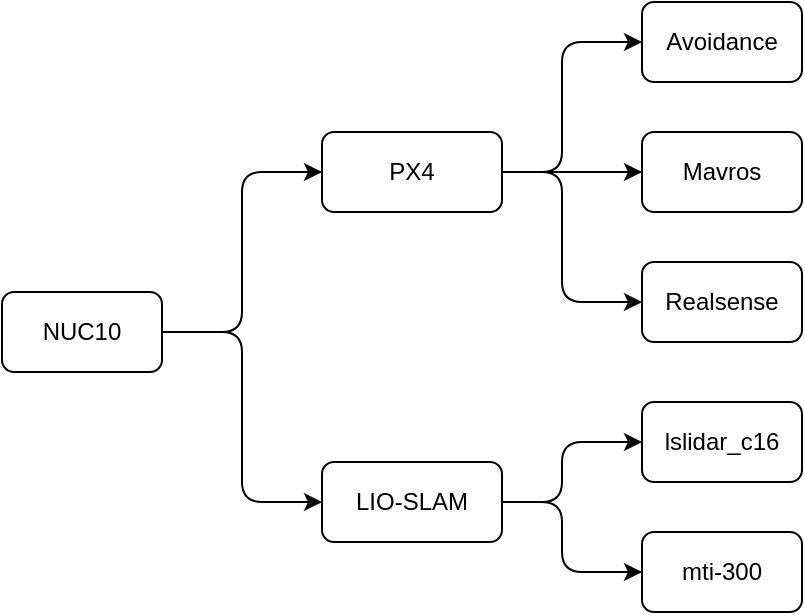 <mxfile>
    <diagram id="XD2Mp5vmrm1WfKSr-2Hc" name="第 1 页">
        <mxGraphModel dx="996" dy="450" grid="1" gridSize="10" guides="1" tooltips="1" connect="1" arrows="1" fold="1" page="1" pageScale="1" pageWidth="827" pageHeight="1169" math="0" shadow="0">
            <root>
                <mxCell id="0"/>
                <mxCell id="1" parent="0"/>
                <mxCell id="5" value="" style="edgeStyle=orthogonalEdgeStyle;rounded=1;orthogonalLoop=1;jettySize=auto;html=1;" parent="1" source="3" target="16" edge="1">
                    <mxGeometry relative="1" as="geometry">
                        <Array as="points">
                            <mxPoint x="320" y="425"/>
                            <mxPoint x="320" y="360"/>
                        </Array>
                        <mxPoint x="350" y="385" as="targetPoint"/>
                    </mxGeometry>
                </mxCell>
                <mxCell id="3" value="PX4" style="rounded=1;whiteSpace=wrap;html=1;" parent="1" vertex="1">
                    <mxGeometry x="200" y="405" width="90" height="40" as="geometry"/>
                </mxCell>
                <mxCell id="7" value="" style="edgeStyle=orthogonalEdgeStyle;rounded=1;orthogonalLoop=1;jettySize=auto;html=1;" parent="1" source="3" target="18" edge="1">
                    <mxGeometry relative="1" as="geometry">
                        <mxPoint x="300" y="435.029" as="sourcePoint"/>
                        <mxPoint x="350" y="465.034" as="targetPoint"/>
                        <Array as="points">
                            <mxPoint x="320" y="425"/>
                            <mxPoint x="320" y="490"/>
                        </Array>
                    </mxGeometry>
                </mxCell>
                <mxCell id="8" value="LIO-SLAM" style="rounded=1;whiteSpace=wrap;html=1;" parent="1" vertex="1">
                    <mxGeometry x="200" y="570" width="90" height="40" as="geometry"/>
                </mxCell>
                <mxCell id="9" value="NUC10" style="rounded=1;whiteSpace=wrap;html=1;" parent="1" vertex="1">
                    <mxGeometry x="40" y="485" width="80" height="40" as="geometry"/>
                </mxCell>
                <mxCell id="10" value="lslidar_c16" style="rounded=1;whiteSpace=wrap;html=1;" parent="1" vertex="1">
                    <mxGeometry x="360" y="540" width="80" height="40" as="geometry"/>
                </mxCell>
                <mxCell id="11" value="mti-300" style="rounded=1;whiteSpace=wrap;html=1;" parent="1" vertex="1">
                    <mxGeometry x="360" y="605" width="80" height="40" as="geometry"/>
                </mxCell>
                <mxCell id="12" value="" style="edgeStyle=orthogonalEdgeStyle;rounded=1;orthogonalLoop=1;jettySize=auto;html=1;entryX=0;entryY=0.5;entryDx=0;entryDy=0;exitX=1;exitY=0.5;exitDx=0;exitDy=0;" parent="1" source="8" target="11" edge="1">
                    <mxGeometry relative="1" as="geometry">
                        <mxPoint x="300" y="410.029" as="sourcePoint"/>
                        <mxPoint x="370" y="450.029" as="targetPoint"/>
                        <Array as="points">
                            <mxPoint x="320" y="590"/>
                            <mxPoint x="320" y="625"/>
                        </Array>
                    </mxGeometry>
                </mxCell>
                <mxCell id="13" value="" style="edgeStyle=orthogonalEdgeStyle;rounded=1;orthogonalLoop=1;jettySize=auto;html=1;entryX=0;entryY=0.5;entryDx=0;entryDy=0;exitX=1;exitY=0.5;exitDx=0;exitDy=0;" parent="1" source="8" target="10" edge="1">
                    <mxGeometry relative="1" as="geometry">
                        <mxPoint x="300" y="595" as="sourcePoint"/>
                        <mxPoint x="360" y="635" as="targetPoint"/>
                        <Array as="points">
                            <mxPoint x="320" y="590"/>
                            <mxPoint x="320" y="560"/>
                        </Array>
                    </mxGeometry>
                </mxCell>
                <mxCell id="14" value="" style="edgeStyle=orthogonalEdgeStyle;rounded=1;orthogonalLoop=1;jettySize=auto;html=1;entryX=0;entryY=0.5;entryDx=0;entryDy=0;exitX=1;exitY=0.5;exitDx=0;exitDy=0;" parent="1" source="9" target="3" edge="1">
                    <mxGeometry relative="1" as="geometry">
                        <mxPoint x="300" y="595" as="sourcePoint"/>
                        <mxPoint x="360" y="555" as="targetPoint"/>
                        <Array as="points">
                            <mxPoint x="160" y="505"/>
                            <mxPoint x="160" y="425"/>
                        </Array>
                    </mxGeometry>
                </mxCell>
                <mxCell id="15" value="" style="edgeStyle=orthogonalEdgeStyle;rounded=1;orthogonalLoop=1;jettySize=auto;html=1;entryX=0;entryY=0.5;entryDx=0;entryDy=0;exitX=1;exitY=0.5;exitDx=0;exitDy=0;" parent="1" source="9" target="8" edge="1">
                    <mxGeometry relative="1" as="geometry">
                        <mxPoint x="120" y="515" as="sourcePoint"/>
                        <mxPoint x="210" y="435" as="targetPoint"/>
                        <Array as="points">
                            <mxPoint x="160" y="505"/>
                            <mxPoint x="160" y="590"/>
                        </Array>
                    </mxGeometry>
                </mxCell>
                <mxCell id="16" value="Avoidance" style="rounded=1;whiteSpace=wrap;html=1;" vertex="1" parent="1">
                    <mxGeometry x="360" y="340" width="80" height="40" as="geometry"/>
                </mxCell>
                <mxCell id="17" value="Mavros" style="rounded=1;whiteSpace=wrap;html=1;" vertex="1" parent="1">
                    <mxGeometry x="360" y="405" width="80" height="40" as="geometry"/>
                </mxCell>
                <mxCell id="18" value="Realsense" style="rounded=1;whiteSpace=wrap;html=1;" vertex="1" parent="1">
                    <mxGeometry x="360" y="470" width="80" height="40" as="geometry"/>
                </mxCell>
                <mxCell id="19" value="" style="edgeStyle=orthogonalEdgeStyle;rounded=1;orthogonalLoop=1;jettySize=auto;html=1;" edge="1" parent="1" source="3" target="17">
                    <mxGeometry relative="1" as="geometry">
                        <Array as="points">
                            <mxPoint x="310" y="425"/>
                            <mxPoint x="310" y="425"/>
                        </Array>
                        <mxPoint x="300" y="435.034" as="sourcePoint"/>
                        <mxPoint x="370" y="370" as="targetPoint"/>
                    </mxGeometry>
                </mxCell>
            </root>
        </mxGraphModel>
    </diagram>
</mxfile>